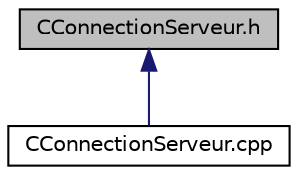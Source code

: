 digraph "CConnectionServeur.h"
{
 // LATEX_PDF_SIZE
  edge [fontname="Helvetica",fontsize="10",labelfontname="Helvetica",labelfontsize="10"];
  node [fontname="Helvetica",fontsize="10",shape=record];
  Node1 [label="CConnectionServeur.h",height=0.2,width=0.4,color="black", fillcolor="grey75", style="filled", fontcolor="black",tooltip="Fichier de déclaration de la classe CConnectionServeur."];
  Node1 -> Node2 [dir="back",color="midnightblue",fontsize="10",style="solid",fontname="Helvetica"];
  Node2 [label="CConnectionServeur.cpp",height=0.2,width=0.4,color="black", fillcolor="white", style="filled",URL="$_c_connection_serveur_8cpp.html",tooltip="Fichier de definition de la classe CConnectionServeur."];
}
